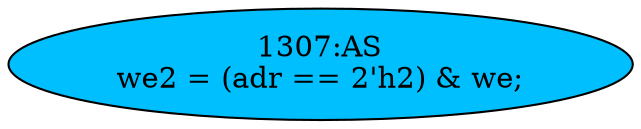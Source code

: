 strict digraph "" {
	node [label="\N"];
	"1307:AS"	 [ast="<pyverilog.vparser.ast.Assign object at 0x7f0a38ecf550>",
		def_var="['we2']",
		fillcolor=deepskyblue,
		label="1307:AS
we2 = (adr == 2'h2) & we;",
		statements="[]",
		style=filled,
		typ=Assign,
		use_var="['adr', 'we']"];
}
